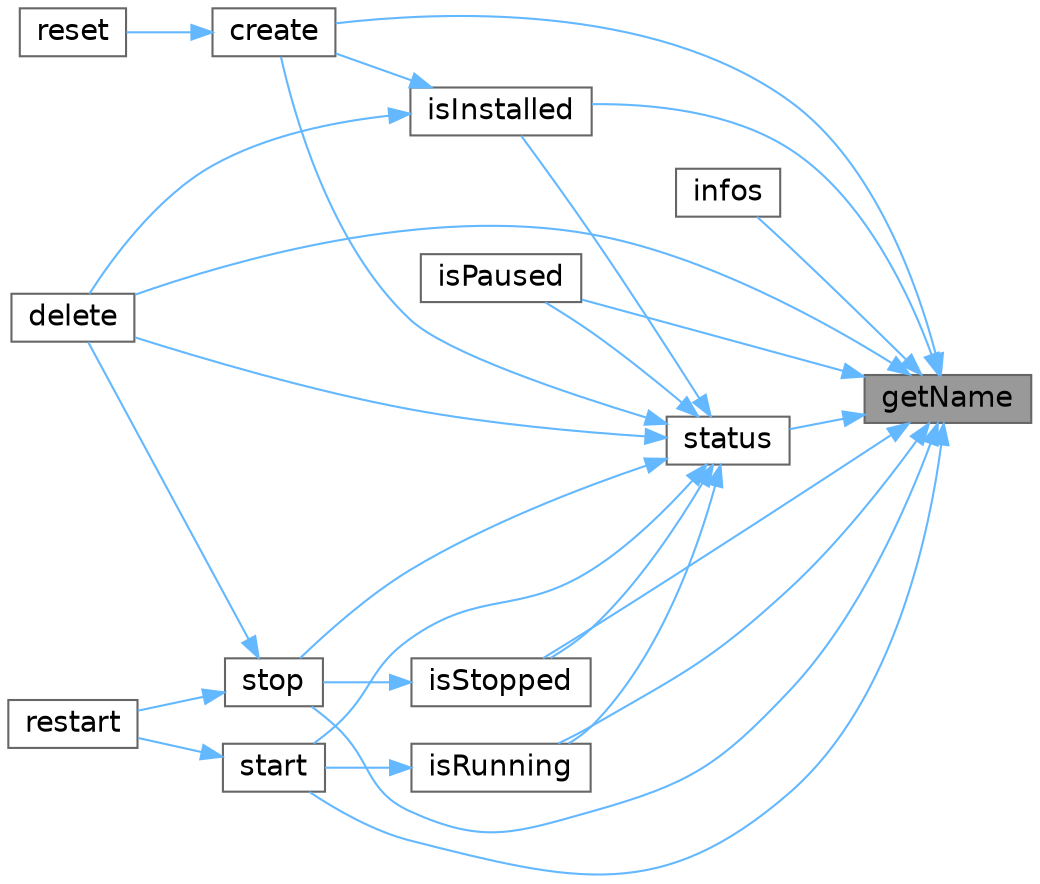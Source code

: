 digraph "getName"
{
 // LATEX_PDF_SIZE
  bgcolor="transparent";
  edge [fontname=Helvetica,fontsize=14,labelfontname=Helvetica,labelfontsize=14];
  node [fontname=Helvetica,fontsize=14,shape=box,height=0.2,width=0.4];
  rankdir="RL";
  Node1 [id="Node000001",label="getName",height=0.2,width=0.4,color="gray40", fillcolor="grey60", style="filled", fontcolor="black",tooltip=" "];
  Node1 -> Node2 [id="edge1_Node000001_Node000002",dir="back",color="steelblue1",style="solid",tooltip=" "];
  Node2 [id="Node000002",label="create",height=0.2,width=0.4,color="grey40", fillcolor="white", style="filled",URL="$df/d28/classWin32Service.html#a435e7d7525d4bcd0ed5e34a469f3adf6",tooltip=" "];
  Node2 -> Node3 [id="edge2_Node000002_Node000003",dir="back",color="steelblue1",style="solid",tooltip=" "];
  Node3 [id="Node000003",label="reset",height=0.2,width=0.4,color="grey40", fillcolor="white", style="filled",URL="$df/d28/classWin32Service.html#a4a20559544fdf4dcb457e258dc976cf8",tooltip=" "];
  Node1 -> Node4 [id="edge3_Node000001_Node000004",dir="back",color="steelblue1",style="solid",tooltip=" "];
  Node4 [id="Node000004",label="delete",height=0.2,width=0.4,color="grey40", fillcolor="white", style="filled",URL="$df/d28/classWin32Service.html#a13bdffdd926f26b825ea57066334ff01",tooltip=" "];
  Node1 -> Node5 [id="edge4_Node000001_Node000005",dir="back",color="steelblue1",style="solid",tooltip=" "];
  Node5 [id="Node000005",label="infos",height=0.2,width=0.4,color="grey40", fillcolor="white", style="filled",URL="$df/d28/classWin32Service.html#aab614a27600f9ffa5e97f1d0ee30f490",tooltip=" "];
  Node1 -> Node6 [id="edge5_Node000001_Node000006",dir="back",color="steelblue1",style="solid",tooltip=" "];
  Node6 [id="Node000006",label="isInstalled",height=0.2,width=0.4,color="grey40", fillcolor="white", style="filled",URL="$df/d28/classWin32Service.html#aed5400933aebc8d6b364a68b19664d1f",tooltip=" "];
  Node6 -> Node2 [id="edge6_Node000006_Node000002",dir="back",color="steelblue1",style="solid",tooltip=" "];
  Node6 -> Node4 [id="edge7_Node000006_Node000004",dir="back",color="steelblue1",style="solid",tooltip=" "];
  Node1 -> Node7 [id="edge8_Node000001_Node000007",dir="back",color="steelblue1",style="solid",tooltip=" "];
  Node7 [id="Node000007",label="isPaused",height=0.2,width=0.4,color="grey40", fillcolor="white", style="filled",URL="$df/d28/classWin32Service.html#a753c75a39f0c5e861d1eb0083646d9d5",tooltip=" "];
  Node1 -> Node8 [id="edge9_Node000001_Node000008",dir="back",color="steelblue1",style="solid",tooltip=" "];
  Node8 [id="Node000008",label="isRunning",height=0.2,width=0.4,color="grey40", fillcolor="white", style="filled",URL="$df/d28/classWin32Service.html#ad7e54aa55e82e9be1428d9fa8eb559a5",tooltip=" "];
  Node8 -> Node9 [id="edge10_Node000008_Node000009",dir="back",color="steelblue1",style="solid",tooltip=" "];
  Node9 [id="Node000009",label="start",height=0.2,width=0.4,color="grey40", fillcolor="white", style="filled",URL="$df/d28/classWin32Service.html#af8fa59992209e36dccb3eefb0f75531f",tooltip=" "];
  Node9 -> Node10 [id="edge11_Node000009_Node000010",dir="back",color="steelblue1",style="solid",tooltip=" "];
  Node10 [id="Node000010",label="restart",height=0.2,width=0.4,color="grey40", fillcolor="white", style="filled",URL="$df/d28/classWin32Service.html#ac8de9e38ce27c87f710dff42a13455cf",tooltip=" "];
  Node1 -> Node11 [id="edge12_Node000001_Node000011",dir="back",color="steelblue1",style="solid",tooltip=" "];
  Node11 [id="Node000011",label="isStopped",height=0.2,width=0.4,color="grey40", fillcolor="white", style="filled",URL="$df/d28/classWin32Service.html#aaf3350830f5be65c2a8521c0c937c73c",tooltip=" "];
  Node11 -> Node12 [id="edge13_Node000011_Node000012",dir="back",color="steelblue1",style="solid",tooltip=" "];
  Node12 [id="Node000012",label="stop",height=0.2,width=0.4,color="grey40", fillcolor="white", style="filled",URL="$df/d28/classWin32Service.html#a8b6fc76a620d7557d06e9a11a9ffb509",tooltip=" "];
  Node12 -> Node4 [id="edge14_Node000012_Node000004",dir="back",color="steelblue1",style="solid",tooltip=" "];
  Node12 -> Node10 [id="edge15_Node000012_Node000010",dir="back",color="steelblue1",style="solid",tooltip=" "];
  Node1 -> Node9 [id="edge16_Node000001_Node000009",dir="back",color="steelblue1",style="solid",tooltip=" "];
  Node1 -> Node13 [id="edge17_Node000001_Node000013",dir="back",color="steelblue1",style="solid",tooltip=" "];
  Node13 [id="Node000013",label="status",height=0.2,width=0.4,color="grey40", fillcolor="white", style="filled",URL="$df/d28/classWin32Service.html#a707975ef4ff1104de9ebc7b1c66a194e",tooltip=" "];
  Node13 -> Node2 [id="edge18_Node000013_Node000002",dir="back",color="steelblue1",style="solid",tooltip=" "];
  Node13 -> Node4 [id="edge19_Node000013_Node000004",dir="back",color="steelblue1",style="solid",tooltip=" "];
  Node13 -> Node6 [id="edge20_Node000013_Node000006",dir="back",color="steelblue1",style="solid",tooltip=" "];
  Node13 -> Node7 [id="edge21_Node000013_Node000007",dir="back",color="steelblue1",style="solid",tooltip=" "];
  Node13 -> Node8 [id="edge22_Node000013_Node000008",dir="back",color="steelblue1",style="solid",tooltip=" "];
  Node13 -> Node11 [id="edge23_Node000013_Node000011",dir="back",color="steelblue1",style="solid",tooltip=" "];
  Node13 -> Node9 [id="edge24_Node000013_Node000009",dir="back",color="steelblue1",style="solid",tooltip=" "];
  Node13 -> Node12 [id="edge25_Node000013_Node000012",dir="back",color="steelblue1",style="solid",tooltip=" "];
  Node1 -> Node12 [id="edge26_Node000001_Node000012",dir="back",color="steelblue1",style="solid",tooltip=" "];
}
